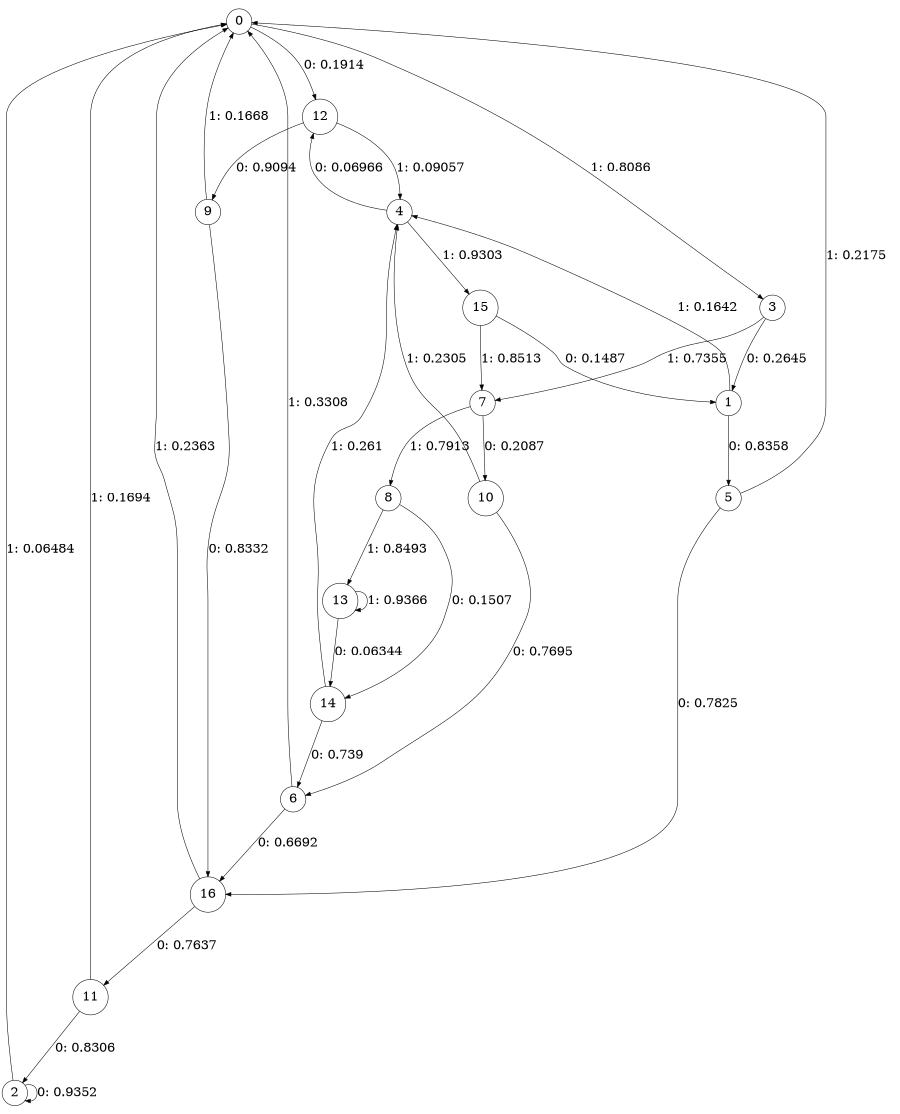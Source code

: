 digraph "ch12randomL5" {
size = "6,8.5";
ratio = "fill";
node [shape = circle];
node [fontsize = 24];
edge [fontsize = 24];
0 -> 12 [label = "0: 0.1914   "];
0 -> 3 [label = "1: 0.8086   "];
1 -> 5 [label = "0: 0.8358   "];
1 -> 4 [label = "1: 0.1642   "];
2 -> 2 [label = "0: 0.9352   "];
2 -> 0 [label = "1: 0.06484  "];
3 -> 1 [label = "0: 0.2645   "];
3 -> 7 [label = "1: 0.7355   "];
4 -> 12 [label = "0: 0.06966  "];
4 -> 15 [label = "1: 0.9303   "];
5 -> 16 [label = "0: 0.7825   "];
5 -> 0 [label = "1: 0.2175   "];
6 -> 16 [label = "0: 0.6692   "];
6 -> 0 [label = "1: 0.3308   "];
7 -> 10 [label = "0: 0.2087   "];
7 -> 8 [label = "1: 0.7913   "];
8 -> 14 [label = "0: 0.1507   "];
8 -> 13 [label = "1: 0.8493   "];
9 -> 16 [label = "0: 0.8332   "];
9 -> 0 [label = "1: 0.1668   "];
10 -> 6 [label = "0: 0.7695   "];
10 -> 4 [label = "1: 0.2305   "];
11 -> 2 [label = "0: 0.8306   "];
11 -> 0 [label = "1: 0.1694   "];
12 -> 9 [label = "0: 0.9094   "];
12 -> 4 [label = "1: 0.09057  "];
13 -> 14 [label = "0: 0.06344  "];
13 -> 13 [label = "1: 0.9366   "];
14 -> 6 [label = "0: 0.739    "];
14 -> 4 [label = "1: 0.261    "];
15 -> 1 [label = "0: 0.1487   "];
15 -> 7 [label = "1: 0.8513   "];
16 -> 11 [label = "0: 0.7637   "];
16 -> 0 [label = "1: 0.2363   "];
}